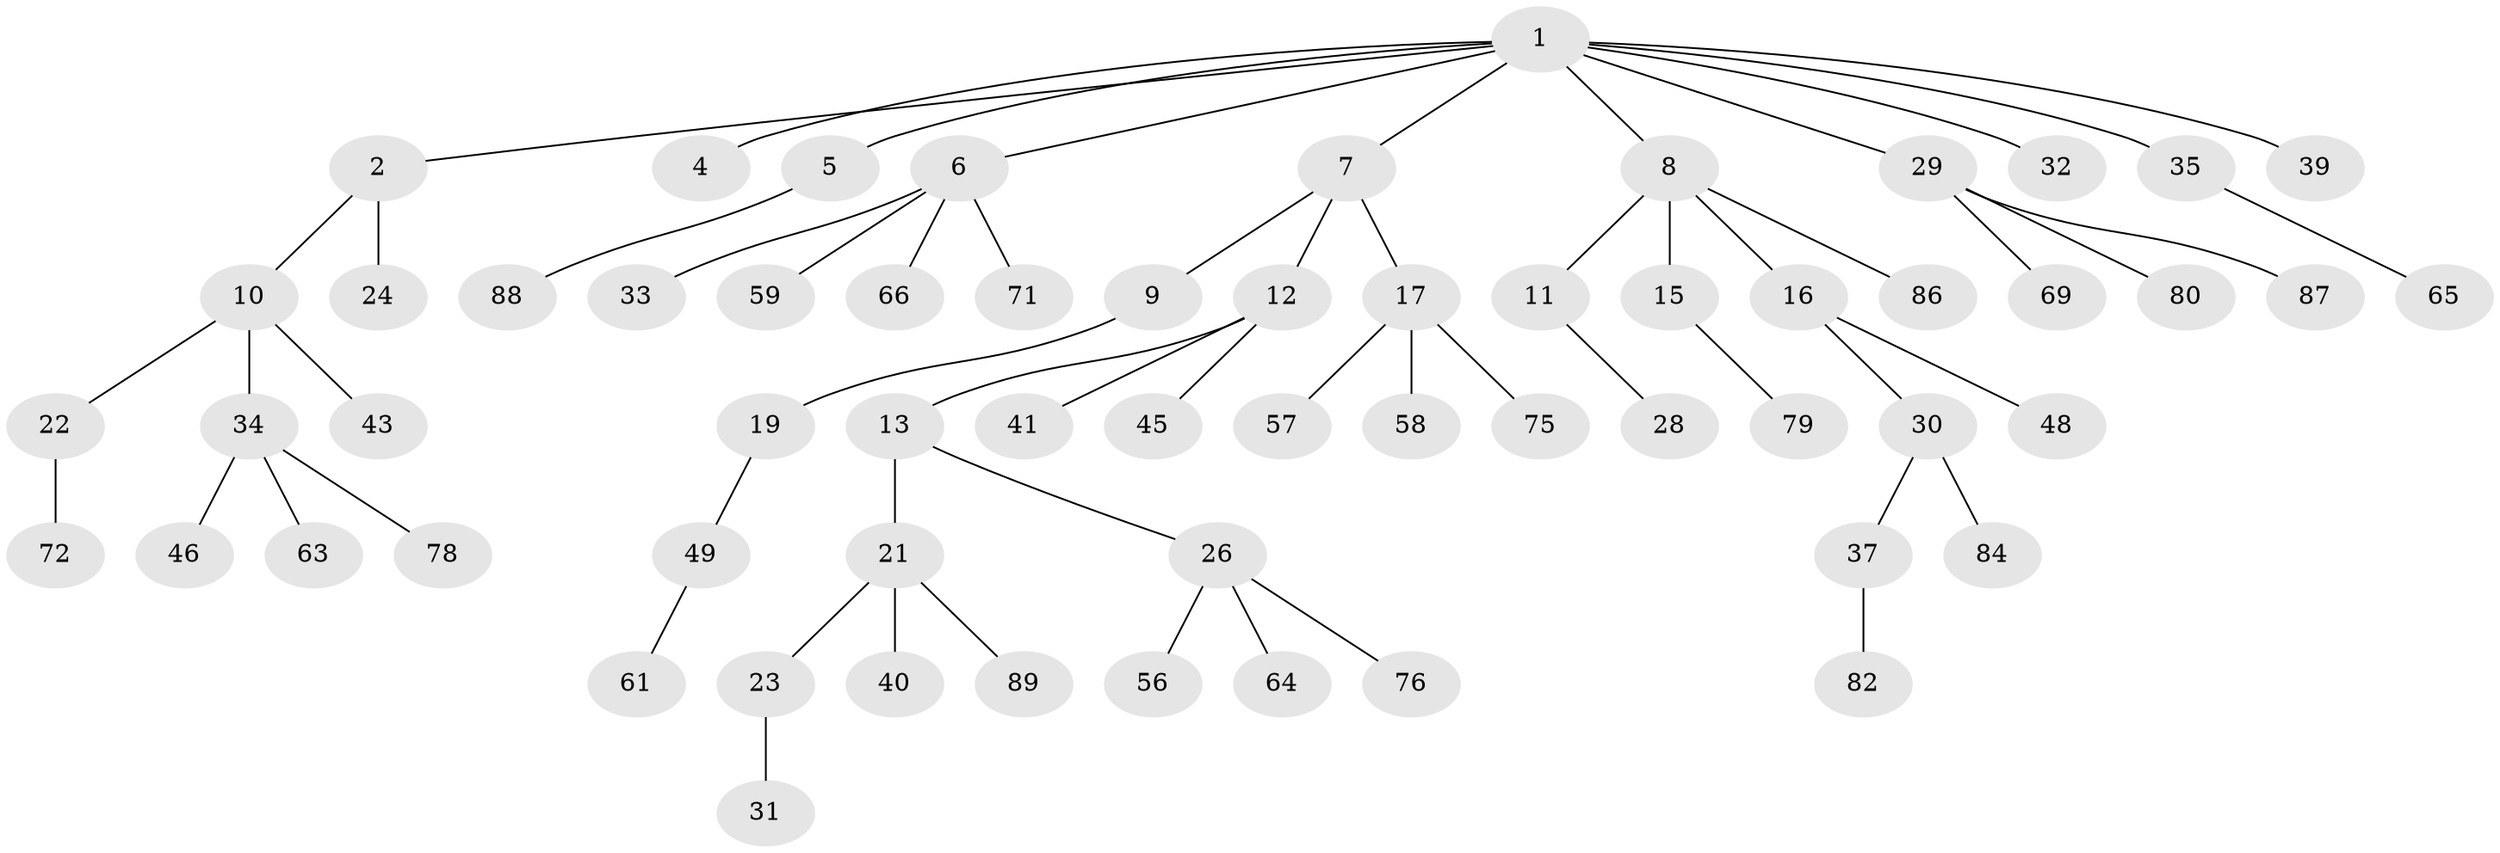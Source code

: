 // original degree distribution, {7: 0.011235955056179775, 4: 0.0449438202247191, 5: 0.07865168539325842, 1: 0.5168539325842697, 2: 0.23595505617977527, 3: 0.11235955056179775}
// Generated by graph-tools (version 1.1) at 2025/42/03/06/25 10:42:04]
// undirected, 61 vertices, 60 edges
graph export_dot {
graph [start="1"]
  node [color=gray90,style=filled];
  1 [super="+3"];
  2 [super="+27"];
  4;
  5 [super="+14"];
  6 [super="+25"];
  7 [super="+73"];
  8;
  9 [super="+42"];
  10 [super="+54"];
  11 [super="+81"];
  12 [super="+38"];
  13;
  15 [super="+51"];
  16 [super="+20"];
  17 [super="+18"];
  19;
  21 [super="+83"];
  22 [super="+47"];
  23;
  24;
  26 [super="+36"];
  28 [super="+53"];
  29 [super="+50"];
  30 [super="+74"];
  31;
  32;
  33;
  34 [super="+44"];
  35 [super="+52"];
  37 [super="+70"];
  39;
  40 [super="+68"];
  41;
  43 [super="+60"];
  45;
  46 [super="+62"];
  48;
  49 [super="+55"];
  56;
  57;
  58;
  59;
  61;
  63;
  64 [super="+67"];
  65;
  66 [super="+77"];
  69;
  71;
  72;
  75 [super="+85"];
  76;
  78;
  79;
  80;
  82;
  84;
  86;
  87;
  88;
  89;
  1 -- 2;
  1 -- 4;
  1 -- 5;
  1 -- 7;
  1 -- 29;
  1 -- 35;
  1 -- 32;
  1 -- 6;
  1 -- 39;
  1 -- 8;
  2 -- 10;
  2 -- 24;
  5 -- 88;
  6 -- 33;
  6 -- 59;
  6 -- 71;
  6 -- 66;
  7 -- 9;
  7 -- 12;
  7 -- 17;
  8 -- 11;
  8 -- 15;
  8 -- 16;
  8 -- 86;
  9 -- 19;
  10 -- 22;
  10 -- 34;
  10 -- 43;
  11 -- 28;
  12 -- 13;
  12 -- 41;
  12 -- 45;
  13 -- 21;
  13 -- 26;
  15 -- 79;
  16 -- 30;
  16 -- 48;
  17 -- 58;
  17 -- 75;
  17 -- 57;
  19 -- 49;
  21 -- 23;
  21 -- 40;
  21 -- 89;
  22 -- 72;
  23 -- 31;
  26 -- 76;
  26 -- 56;
  26 -- 64;
  29 -- 69;
  29 -- 80;
  29 -- 87;
  30 -- 37;
  30 -- 84;
  34 -- 46;
  34 -- 78;
  34 -- 63;
  35 -- 65;
  37 -- 82;
  49 -- 61;
}
